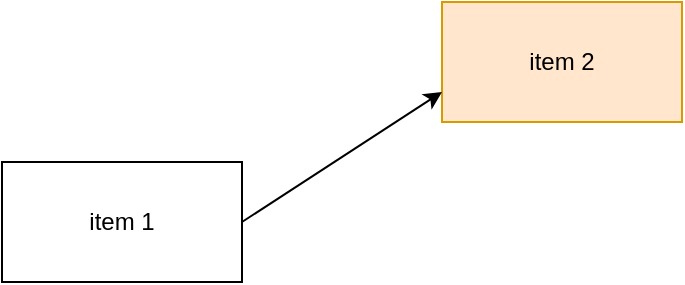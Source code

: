 <mxfile version="16.0.3" type="gitlab"><diagram id="xLs7mM1S-vncSruOQYJG" name="Page-1"><mxGraphModel dx="782" dy="351" grid="1" gridSize="10" guides="1" tooltips="1" connect="1" arrows="1" fold="1" page="1" pageScale="1" pageWidth="850" pageHeight="1100" math="0" shadow="0"><root><mxCell id="0"/><mxCell id="1" parent="0"/><mxCell id="gNZkowd1tYjNP-PxMyY5-1" value="item 1" style="rounded=0;whiteSpace=wrap;html=1;" vertex="1" parent="1"><mxGeometry x="90" y="140" width="120" height="60" as="geometry"/></mxCell><mxCell id="gNZkowd1tYjNP-PxMyY5-2" value="item 2" style="rounded=0;whiteSpace=wrap;html=1;fillColor=#ffe6cc;strokeColor=#d79b00;" vertex="1" parent="1"><mxGeometry x="310" y="60" width="120" height="60" as="geometry"/></mxCell><mxCell id="gNZkowd1tYjNP-PxMyY5-3" value="" style="endArrow=classic;html=1;rounded=0;exitX=1;exitY=0.5;exitDx=0;exitDy=0;entryX=0;entryY=0.75;entryDx=0;entryDy=0;" edge="1" parent="1" source="gNZkowd1tYjNP-PxMyY5-1" target="gNZkowd1tYjNP-PxMyY5-2"><mxGeometry width="50" height="50" relative="1" as="geometry"><mxPoint x="310" y="250" as="sourcePoint"/><mxPoint x="360" y="190" as="targetPoint"/></mxGeometry></mxCell></root></mxGraphModel></diagram></mxfile>
